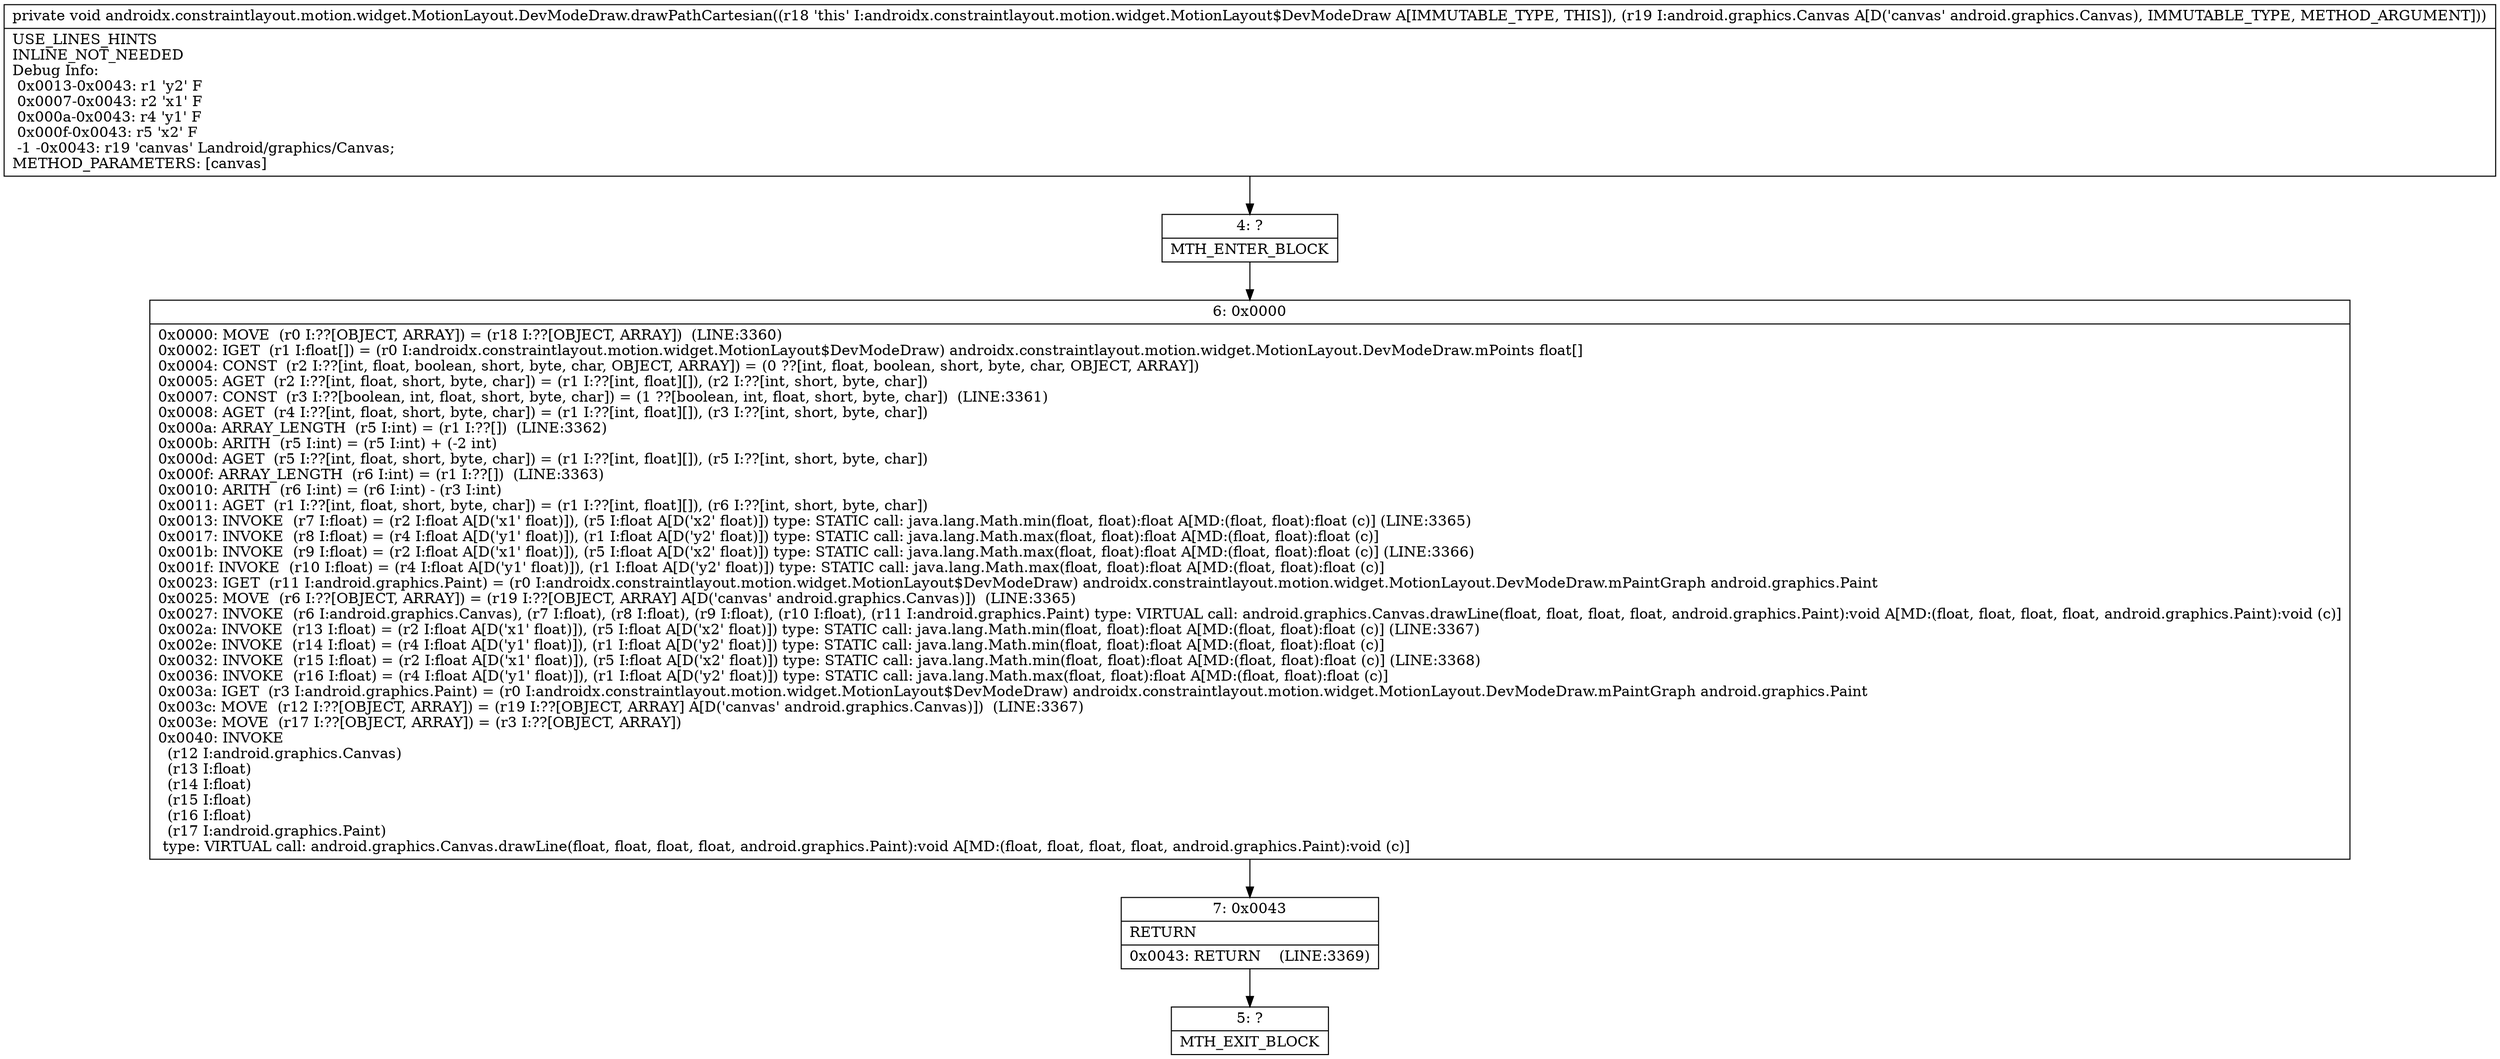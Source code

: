 digraph "CFG forandroidx.constraintlayout.motion.widget.MotionLayout.DevModeDraw.drawPathCartesian(Landroid\/graphics\/Canvas;)V" {
Node_4 [shape=record,label="{4\:\ ?|MTH_ENTER_BLOCK\l}"];
Node_6 [shape=record,label="{6\:\ 0x0000|0x0000: MOVE  (r0 I:??[OBJECT, ARRAY]) = (r18 I:??[OBJECT, ARRAY])  (LINE:3360)\l0x0002: IGET  (r1 I:float[]) = (r0 I:androidx.constraintlayout.motion.widget.MotionLayout$DevModeDraw) androidx.constraintlayout.motion.widget.MotionLayout.DevModeDraw.mPoints float[] \l0x0004: CONST  (r2 I:??[int, float, boolean, short, byte, char, OBJECT, ARRAY]) = (0 ??[int, float, boolean, short, byte, char, OBJECT, ARRAY]) \l0x0005: AGET  (r2 I:??[int, float, short, byte, char]) = (r1 I:??[int, float][]), (r2 I:??[int, short, byte, char]) \l0x0007: CONST  (r3 I:??[boolean, int, float, short, byte, char]) = (1 ??[boolean, int, float, short, byte, char])  (LINE:3361)\l0x0008: AGET  (r4 I:??[int, float, short, byte, char]) = (r1 I:??[int, float][]), (r3 I:??[int, short, byte, char]) \l0x000a: ARRAY_LENGTH  (r5 I:int) = (r1 I:??[])  (LINE:3362)\l0x000b: ARITH  (r5 I:int) = (r5 I:int) + (\-2 int) \l0x000d: AGET  (r5 I:??[int, float, short, byte, char]) = (r1 I:??[int, float][]), (r5 I:??[int, short, byte, char]) \l0x000f: ARRAY_LENGTH  (r6 I:int) = (r1 I:??[])  (LINE:3363)\l0x0010: ARITH  (r6 I:int) = (r6 I:int) \- (r3 I:int) \l0x0011: AGET  (r1 I:??[int, float, short, byte, char]) = (r1 I:??[int, float][]), (r6 I:??[int, short, byte, char]) \l0x0013: INVOKE  (r7 I:float) = (r2 I:float A[D('x1' float)]), (r5 I:float A[D('x2' float)]) type: STATIC call: java.lang.Math.min(float, float):float A[MD:(float, float):float (c)] (LINE:3365)\l0x0017: INVOKE  (r8 I:float) = (r4 I:float A[D('y1' float)]), (r1 I:float A[D('y2' float)]) type: STATIC call: java.lang.Math.max(float, float):float A[MD:(float, float):float (c)]\l0x001b: INVOKE  (r9 I:float) = (r2 I:float A[D('x1' float)]), (r5 I:float A[D('x2' float)]) type: STATIC call: java.lang.Math.max(float, float):float A[MD:(float, float):float (c)] (LINE:3366)\l0x001f: INVOKE  (r10 I:float) = (r4 I:float A[D('y1' float)]), (r1 I:float A[D('y2' float)]) type: STATIC call: java.lang.Math.max(float, float):float A[MD:(float, float):float (c)]\l0x0023: IGET  (r11 I:android.graphics.Paint) = (r0 I:androidx.constraintlayout.motion.widget.MotionLayout$DevModeDraw) androidx.constraintlayout.motion.widget.MotionLayout.DevModeDraw.mPaintGraph android.graphics.Paint \l0x0025: MOVE  (r6 I:??[OBJECT, ARRAY]) = (r19 I:??[OBJECT, ARRAY] A[D('canvas' android.graphics.Canvas)])  (LINE:3365)\l0x0027: INVOKE  (r6 I:android.graphics.Canvas), (r7 I:float), (r8 I:float), (r9 I:float), (r10 I:float), (r11 I:android.graphics.Paint) type: VIRTUAL call: android.graphics.Canvas.drawLine(float, float, float, float, android.graphics.Paint):void A[MD:(float, float, float, float, android.graphics.Paint):void (c)]\l0x002a: INVOKE  (r13 I:float) = (r2 I:float A[D('x1' float)]), (r5 I:float A[D('x2' float)]) type: STATIC call: java.lang.Math.min(float, float):float A[MD:(float, float):float (c)] (LINE:3367)\l0x002e: INVOKE  (r14 I:float) = (r4 I:float A[D('y1' float)]), (r1 I:float A[D('y2' float)]) type: STATIC call: java.lang.Math.min(float, float):float A[MD:(float, float):float (c)]\l0x0032: INVOKE  (r15 I:float) = (r2 I:float A[D('x1' float)]), (r5 I:float A[D('x2' float)]) type: STATIC call: java.lang.Math.min(float, float):float A[MD:(float, float):float (c)] (LINE:3368)\l0x0036: INVOKE  (r16 I:float) = (r4 I:float A[D('y1' float)]), (r1 I:float A[D('y2' float)]) type: STATIC call: java.lang.Math.max(float, float):float A[MD:(float, float):float (c)]\l0x003a: IGET  (r3 I:android.graphics.Paint) = (r0 I:androidx.constraintlayout.motion.widget.MotionLayout$DevModeDraw) androidx.constraintlayout.motion.widget.MotionLayout.DevModeDraw.mPaintGraph android.graphics.Paint \l0x003c: MOVE  (r12 I:??[OBJECT, ARRAY]) = (r19 I:??[OBJECT, ARRAY] A[D('canvas' android.graphics.Canvas)])  (LINE:3367)\l0x003e: MOVE  (r17 I:??[OBJECT, ARRAY]) = (r3 I:??[OBJECT, ARRAY]) \l0x0040: INVOKE  \l  (r12 I:android.graphics.Canvas)\l  (r13 I:float)\l  (r14 I:float)\l  (r15 I:float)\l  (r16 I:float)\l  (r17 I:android.graphics.Paint)\l type: VIRTUAL call: android.graphics.Canvas.drawLine(float, float, float, float, android.graphics.Paint):void A[MD:(float, float, float, float, android.graphics.Paint):void (c)]\l}"];
Node_7 [shape=record,label="{7\:\ 0x0043|RETURN\l|0x0043: RETURN    (LINE:3369)\l}"];
Node_5 [shape=record,label="{5\:\ ?|MTH_EXIT_BLOCK\l}"];
MethodNode[shape=record,label="{private void androidx.constraintlayout.motion.widget.MotionLayout.DevModeDraw.drawPathCartesian((r18 'this' I:androidx.constraintlayout.motion.widget.MotionLayout$DevModeDraw A[IMMUTABLE_TYPE, THIS]), (r19 I:android.graphics.Canvas A[D('canvas' android.graphics.Canvas), IMMUTABLE_TYPE, METHOD_ARGUMENT]))  | USE_LINES_HINTS\lINLINE_NOT_NEEDED\lDebug Info:\l  0x0013\-0x0043: r1 'y2' F\l  0x0007\-0x0043: r2 'x1' F\l  0x000a\-0x0043: r4 'y1' F\l  0x000f\-0x0043: r5 'x2' F\l  \-1 \-0x0043: r19 'canvas' Landroid\/graphics\/Canvas;\lMETHOD_PARAMETERS: [canvas]\l}"];
MethodNode -> Node_4;Node_4 -> Node_6;
Node_6 -> Node_7;
Node_7 -> Node_5;
}

